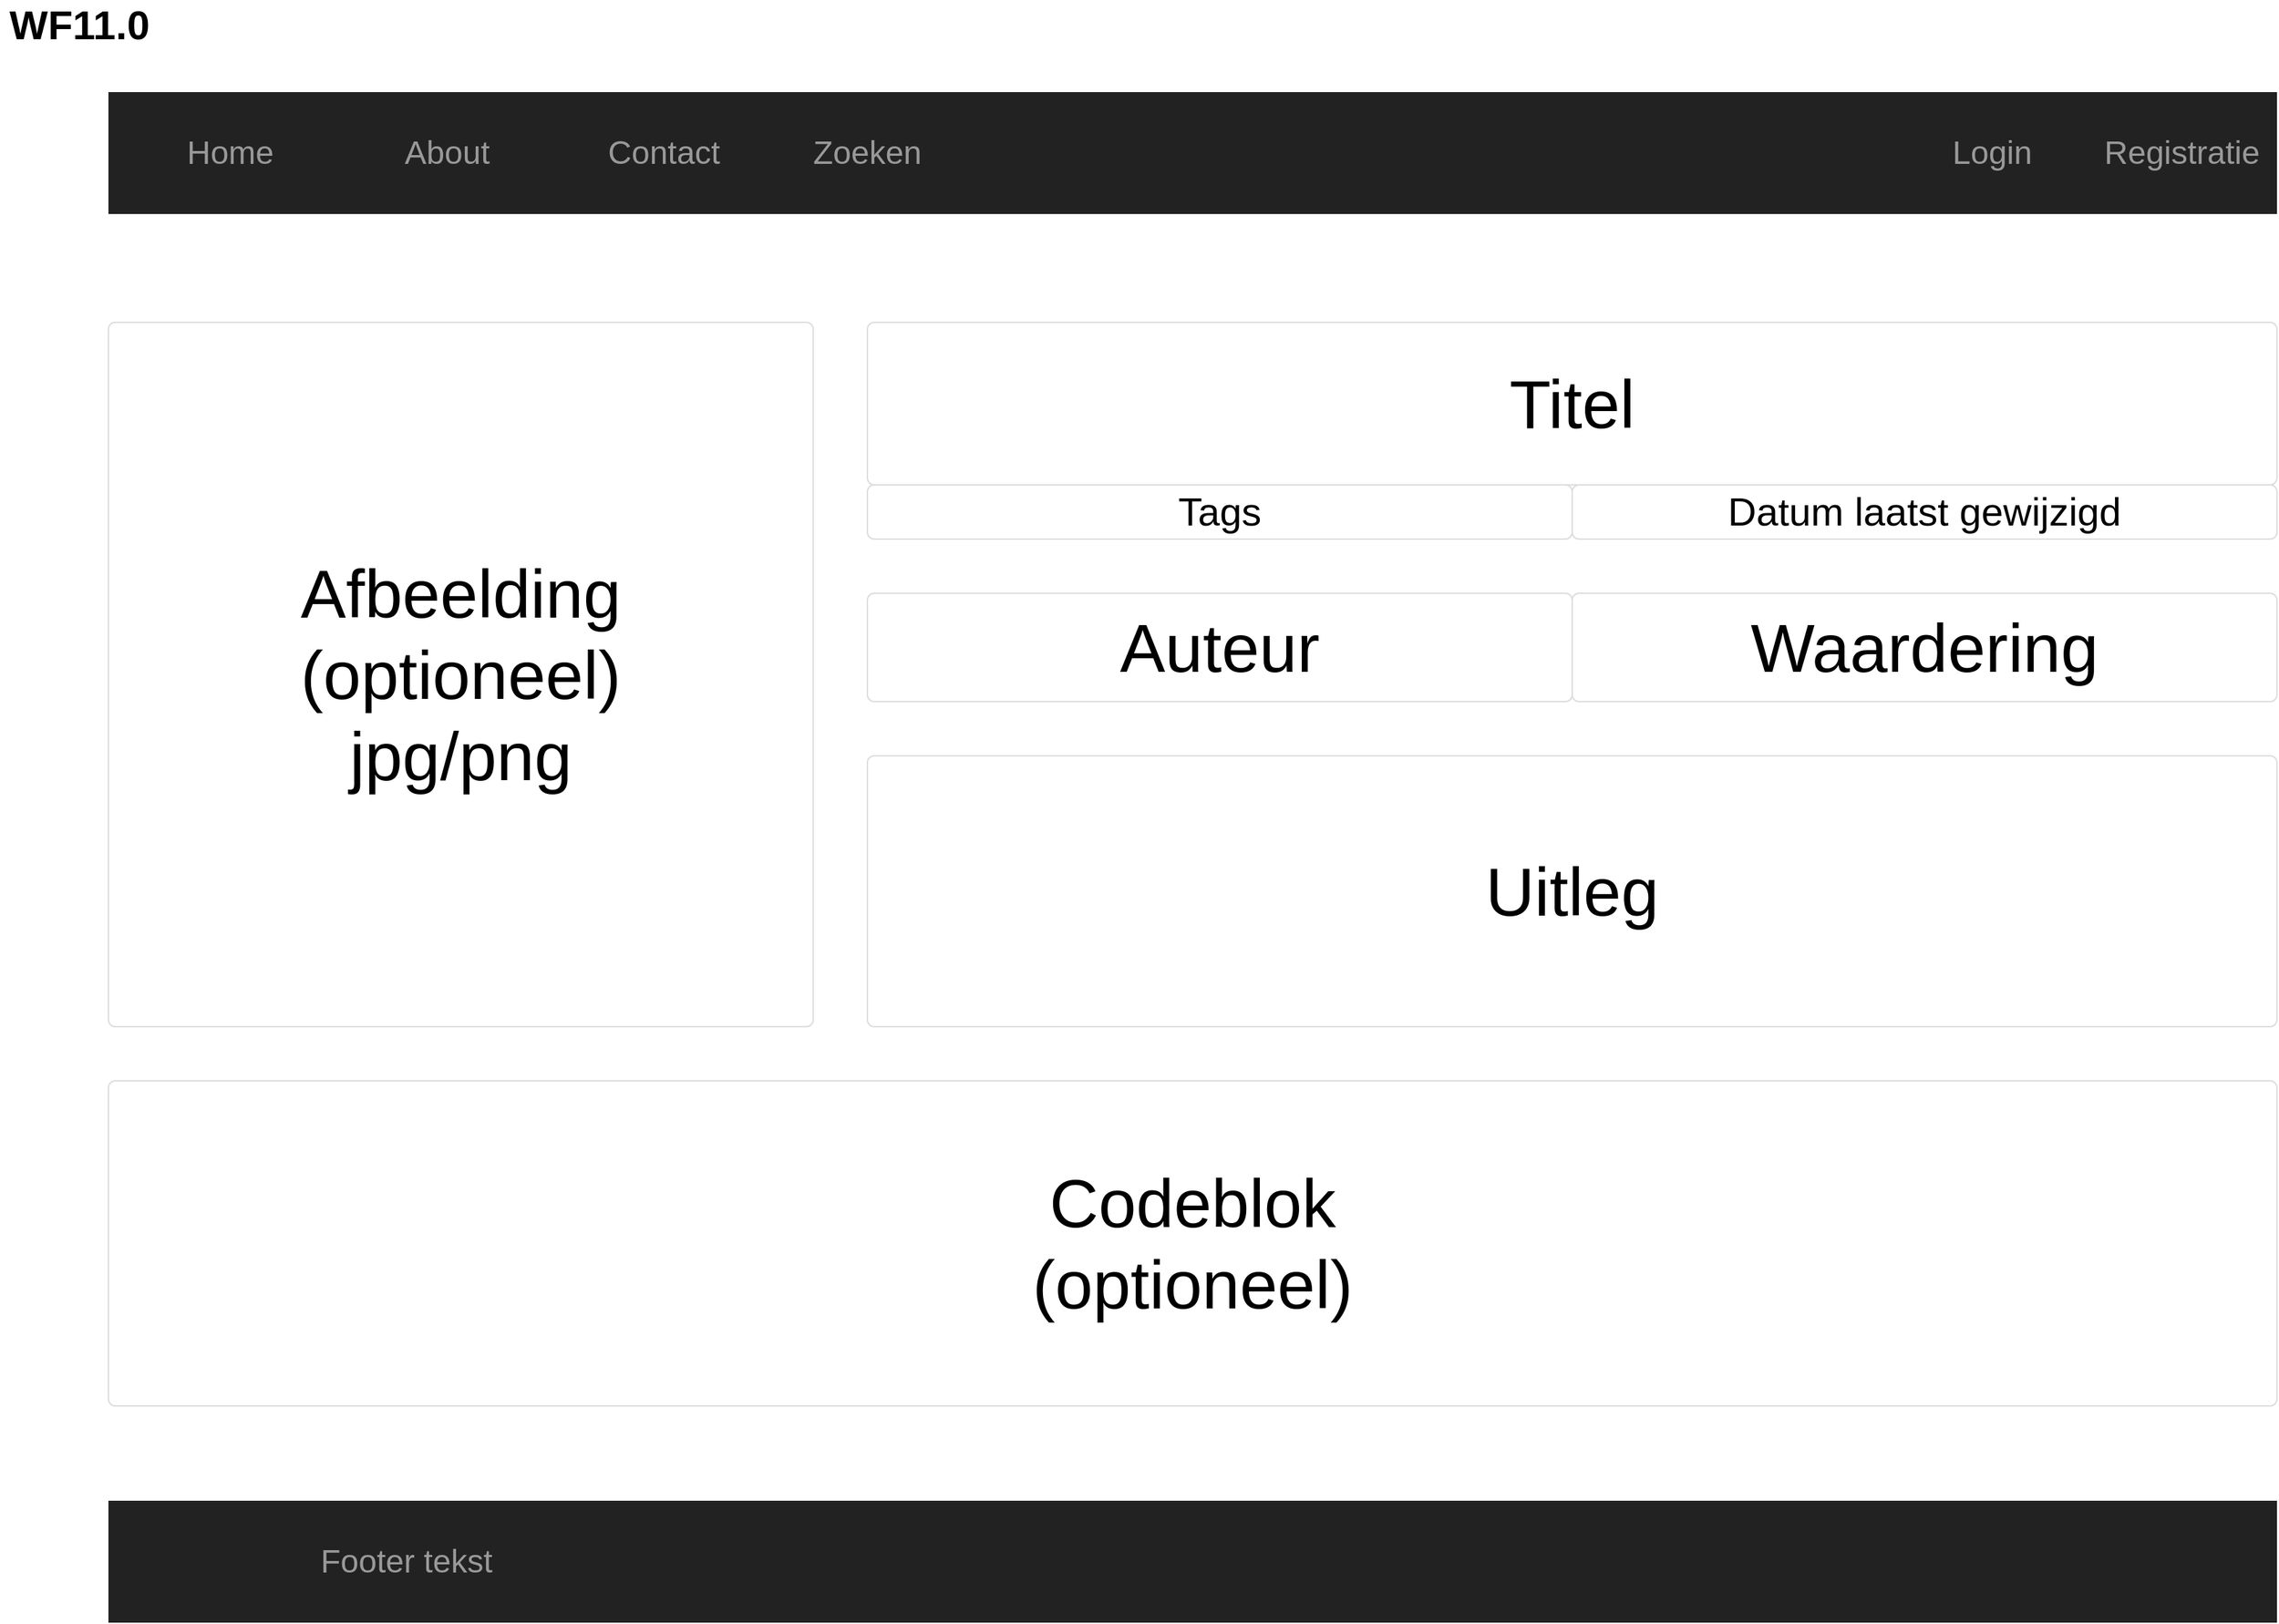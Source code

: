 <mxfile>
    <diagram name="Page-1" id="c9db0220-8083-56f3-ca83-edcdcd058819">
        <mxGraphModel dx="2218" dy="1630" grid="1" gridSize="10" guides="1" tooltips="1" connect="1" arrows="1" fold="1" page="1" pageScale="1.5" pageWidth="1169" pageHeight="827" background="#ffffff" math="0" shadow="0">
            <root>
                <mxCell id="0" style=";html=1;"/>
                <mxCell id="1" style=";html=1;" parent="0"/>
                <mxCell id="3d76a8aef4d5c911-1" value="" style="html=1;shadow=0;dashed=0;shape=mxgraph.bootstrap.rect;fillColor=#222222;strokeColor=none;whiteSpace=wrap;rounded=0;fontSize=12;fontColor=#000000;align=center;" parent="1" vertex="1">
                    <mxGeometry x="80" y="70" width="1600" height="90" as="geometry"/>
                </mxCell>
                <mxCell id="3d76a8aef4d5c911-7" value="Zoeken" style="html=1;shadow=0;dashed=0;fillColor=none;strokeColor=none;shape=mxgraph.bootstrap.rect;fontColor=#999999;whiteSpace=wrap;fontSize=24;" parent="3d76a8aef4d5c911-1" vertex="1">
                    <mxGeometry x="480.014" width="160" height="90" as="geometry"/>
                </mxCell>
                <mxCell id="3d76a8aef4d5c911-8" value="Login" style="html=1;shadow=0;dashed=0;fillColor=none;strokeColor=none;shape=mxgraph.bootstrap.rect;fontColor=#999999;whiteSpace=wrap;fontSize=24;" parent="3d76a8aef4d5c911-1" vertex="1">
                    <mxGeometry x="1320" width="140" height="90" as="geometry"/>
                </mxCell>
                <mxCell id="H9CyvaDkC_5dpCcxhKHN-1" value="Contact" style="html=1;shadow=0;dashed=0;fillColor=none;strokeColor=none;shape=mxgraph.bootstrap.rect;fontColor=#999999;whiteSpace=wrap;fontSize=24;" parent="3d76a8aef4d5c911-1" vertex="1">
                    <mxGeometry x="340.007" width="140" height="90" as="geometry"/>
                </mxCell>
                <mxCell id="H9CyvaDkC_5dpCcxhKHN-2" value="Registratie" style="html=1;shadow=0;dashed=0;fillColor=none;strokeColor=none;shape=mxgraph.bootstrap.rect;fontColor=#999999;whiteSpace=wrap;fontSize=24;" parent="3d76a8aef4d5c911-1" vertex="1">
                    <mxGeometry x="1460.007" width="140" height="90" as="geometry"/>
                </mxCell>
                <mxCell id="H9CyvaDkC_5dpCcxhKHN-4" value="About" style="html=1;shadow=0;dashed=0;fillColor=none;strokeColor=none;shape=mxgraph.bootstrap.rect;fontColor=#999999;whiteSpace=wrap;fontSize=24;" parent="3d76a8aef4d5c911-1" vertex="1">
                    <mxGeometry x="179.993" width="140" height="90" as="geometry"/>
                </mxCell>
                <mxCell id="2" value="Home" style="html=1;shadow=0;dashed=0;fillColor=none;strokeColor=none;shape=mxgraph.bootstrap.rect;fontColor=#999999;whiteSpace=wrap;fontSize=24;" parent="3d76a8aef4d5c911-1" vertex="1">
                    <mxGeometry x="20.003" width="140" height="90" as="geometry"/>
                </mxCell>
                <mxCell id="3d76a8aef4d5c911-17" value="WF11.0" style="html=1;shadow=0;dashed=0;shape=mxgraph.bootstrap.rect;strokeColor=none;fillColor=none;fontColor=#000000;align=left;spacingLeft=5;whiteSpace=wrap;rounded=0;fontStyle=1;fontSize=30;" parent="1" vertex="1">
                    <mxGeometry y="10" width="200" height="20" as="geometry"/>
                </mxCell>
                <mxCell id="H9CyvaDkC_5dpCcxhKHN-5" value="" style="html=1;shadow=0;dashed=0;shape=mxgraph.bootstrap.rect;fillColor=#222222;strokeColor=none;whiteSpace=wrap;rounded=0;fontSize=12;fontColor=#000000;align=center;" parent="1" vertex="1">
                    <mxGeometry x="80" y="1110" width="1600" height="90" as="geometry"/>
                </mxCell>
                <mxCell id="H9CyvaDkC_5dpCcxhKHN-9" value="Footer tekst" style="html=1;shadow=0;dashed=0;fillColor=none;strokeColor=none;shape=mxgraph.bootstrap.rect;fontColor=#999999;whiteSpace=wrap;fontSize=24;" parent="H9CyvaDkC_5dpCcxhKHN-5" vertex="1">
                    <mxGeometry x="50" width="340" height="90" as="geometry"/>
                </mxCell>
                <mxCell id="3" value="&lt;font style=&quot;font-size: 50px&quot;&gt;Afbeelding &lt;br&gt;(optioneel)&lt;br&gt;jpg/png&lt;br&gt;&lt;/font&gt;" style="html=1;shadow=0;dashed=0;shape=mxgraph.bootstrap.rrect;rSize=5;fontSize=12;strokeColor=#dddddd;align=center;spacing=10;verticalAlign=middle;whiteSpace=wrap;rounded=0;" parent="1" vertex="1">
                    <mxGeometry x="80" y="240" width="520" height="520" as="geometry"/>
                </mxCell>
                <mxCell id="4" value="&lt;font style=&quot;font-size: 50px&quot;&gt;Titel&lt;br&gt;&lt;/font&gt;" style="html=1;shadow=0;dashed=0;shape=mxgraph.bootstrap.rrect;rSize=5;fontSize=12;strokeColor=#dddddd;align=center;spacing=10;verticalAlign=middle;whiteSpace=wrap;rounded=0;" parent="1" vertex="1">
                    <mxGeometry x="640" y="240" width="1040" height="120" as="geometry"/>
                </mxCell>
                <mxCell id="5" value="&lt;font style=&quot;font-size: 50px&quot;&gt;Auteur&lt;br&gt;&lt;/font&gt;" style="html=1;shadow=0;dashed=0;shape=mxgraph.bootstrap.rrect;rSize=5;fontSize=12;strokeColor=#dddddd;align=center;spacing=10;verticalAlign=middle;whiteSpace=wrap;rounded=0;" parent="1" vertex="1">
                    <mxGeometry x="640" y="440" width="520" height="80" as="geometry"/>
                </mxCell>
                <mxCell id="7" value="&lt;font style=&quot;font-size: 50px&quot;&gt;Uitleg&lt;br&gt;&lt;/font&gt;" style="html=1;shadow=0;dashed=0;shape=mxgraph.bootstrap.rrect;rSize=5;fontSize=12;strokeColor=#dddddd;align=center;spacing=10;verticalAlign=middle;whiteSpace=wrap;rounded=0;" parent="1" vertex="1">
                    <mxGeometry x="640" y="560" width="1040" height="200" as="geometry"/>
                </mxCell>
                <mxCell id="8" value="&lt;font style=&quot;font-size: 50px&quot;&gt;Waardering&lt;br&gt;&lt;/font&gt;" style="html=1;shadow=0;dashed=0;shape=mxgraph.bootstrap.rrect;rSize=5;fontSize=12;strokeColor=#dddddd;align=center;spacing=10;verticalAlign=middle;whiteSpace=wrap;rounded=0;" parent="1" vertex="1">
                    <mxGeometry x="1160" y="440" width="520" height="80" as="geometry"/>
                </mxCell>
                <mxCell id="9" value="&lt;font style=&quot;font-size: 29px;&quot;&gt;&lt;font style=&quot;font-size: 29px;&quot;&gt;Datum laatst gewijzigd&lt;/font&gt;&lt;br style=&quot;font-size: 29px;&quot;&gt;&lt;/font&gt;" style="html=1;shadow=0;dashed=0;shape=mxgraph.bootstrap.rrect;rSize=5;fontSize=29;strokeColor=#dddddd;align=center;spacing=10;verticalAlign=middle;whiteSpace=wrap;rounded=0;" parent="1" vertex="1">
                    <mxGeometry x="1160" y="360" width="520" height="40" as="geometry"/>
                </mxCell>
                <mxCell id="10" value="&lt;font style=&quot;font-size: 29px&quot;&gt;&lt;font style=&quot;font-size: 29px&quot;&gt;Tags&lt;/font&gt;&lt;br style=&quot;font-size: 29px&quot;&gt;&lt;/font&gt;" style="html=1;shadow=0;dashed=0;shape=mxgraph.bootstrap.rrect;rSize=5;fontSize=29;strokeColor=#dddddd;align=center;spacing=10;verticalAlign=middle;whiteSpace=wrap;rounded=0;" parent="1" vertex="1">
                    <mxGeometry x="640" y="360" width="520" height="40" as="geometry"/>
                </mxCell>
                <mxCell id="11" value="&lt;font style=&quot;font-size: 50px&quot;&gt;Codeblok &lt;br&gt;(optioneel)&lt;br&gt;&lt;/font&gt;" style="html=1;shadow=0;dashed=0;shape=mxgraph.bootstrap.rrect;rSize=5;fontSize=12;strokeColor=#dddddd;align=center;spacing=10;verticalAlign=middle;whiteSpace=wrap;rounded=0;" parent="1" vertex="1">
                    <mxGeometry x="80" y="800" width="1600" height="240" as="geometry"/>
                </mxCell>
            </root>
        </mxGraphModel>
    </diagram>
</mxfile>